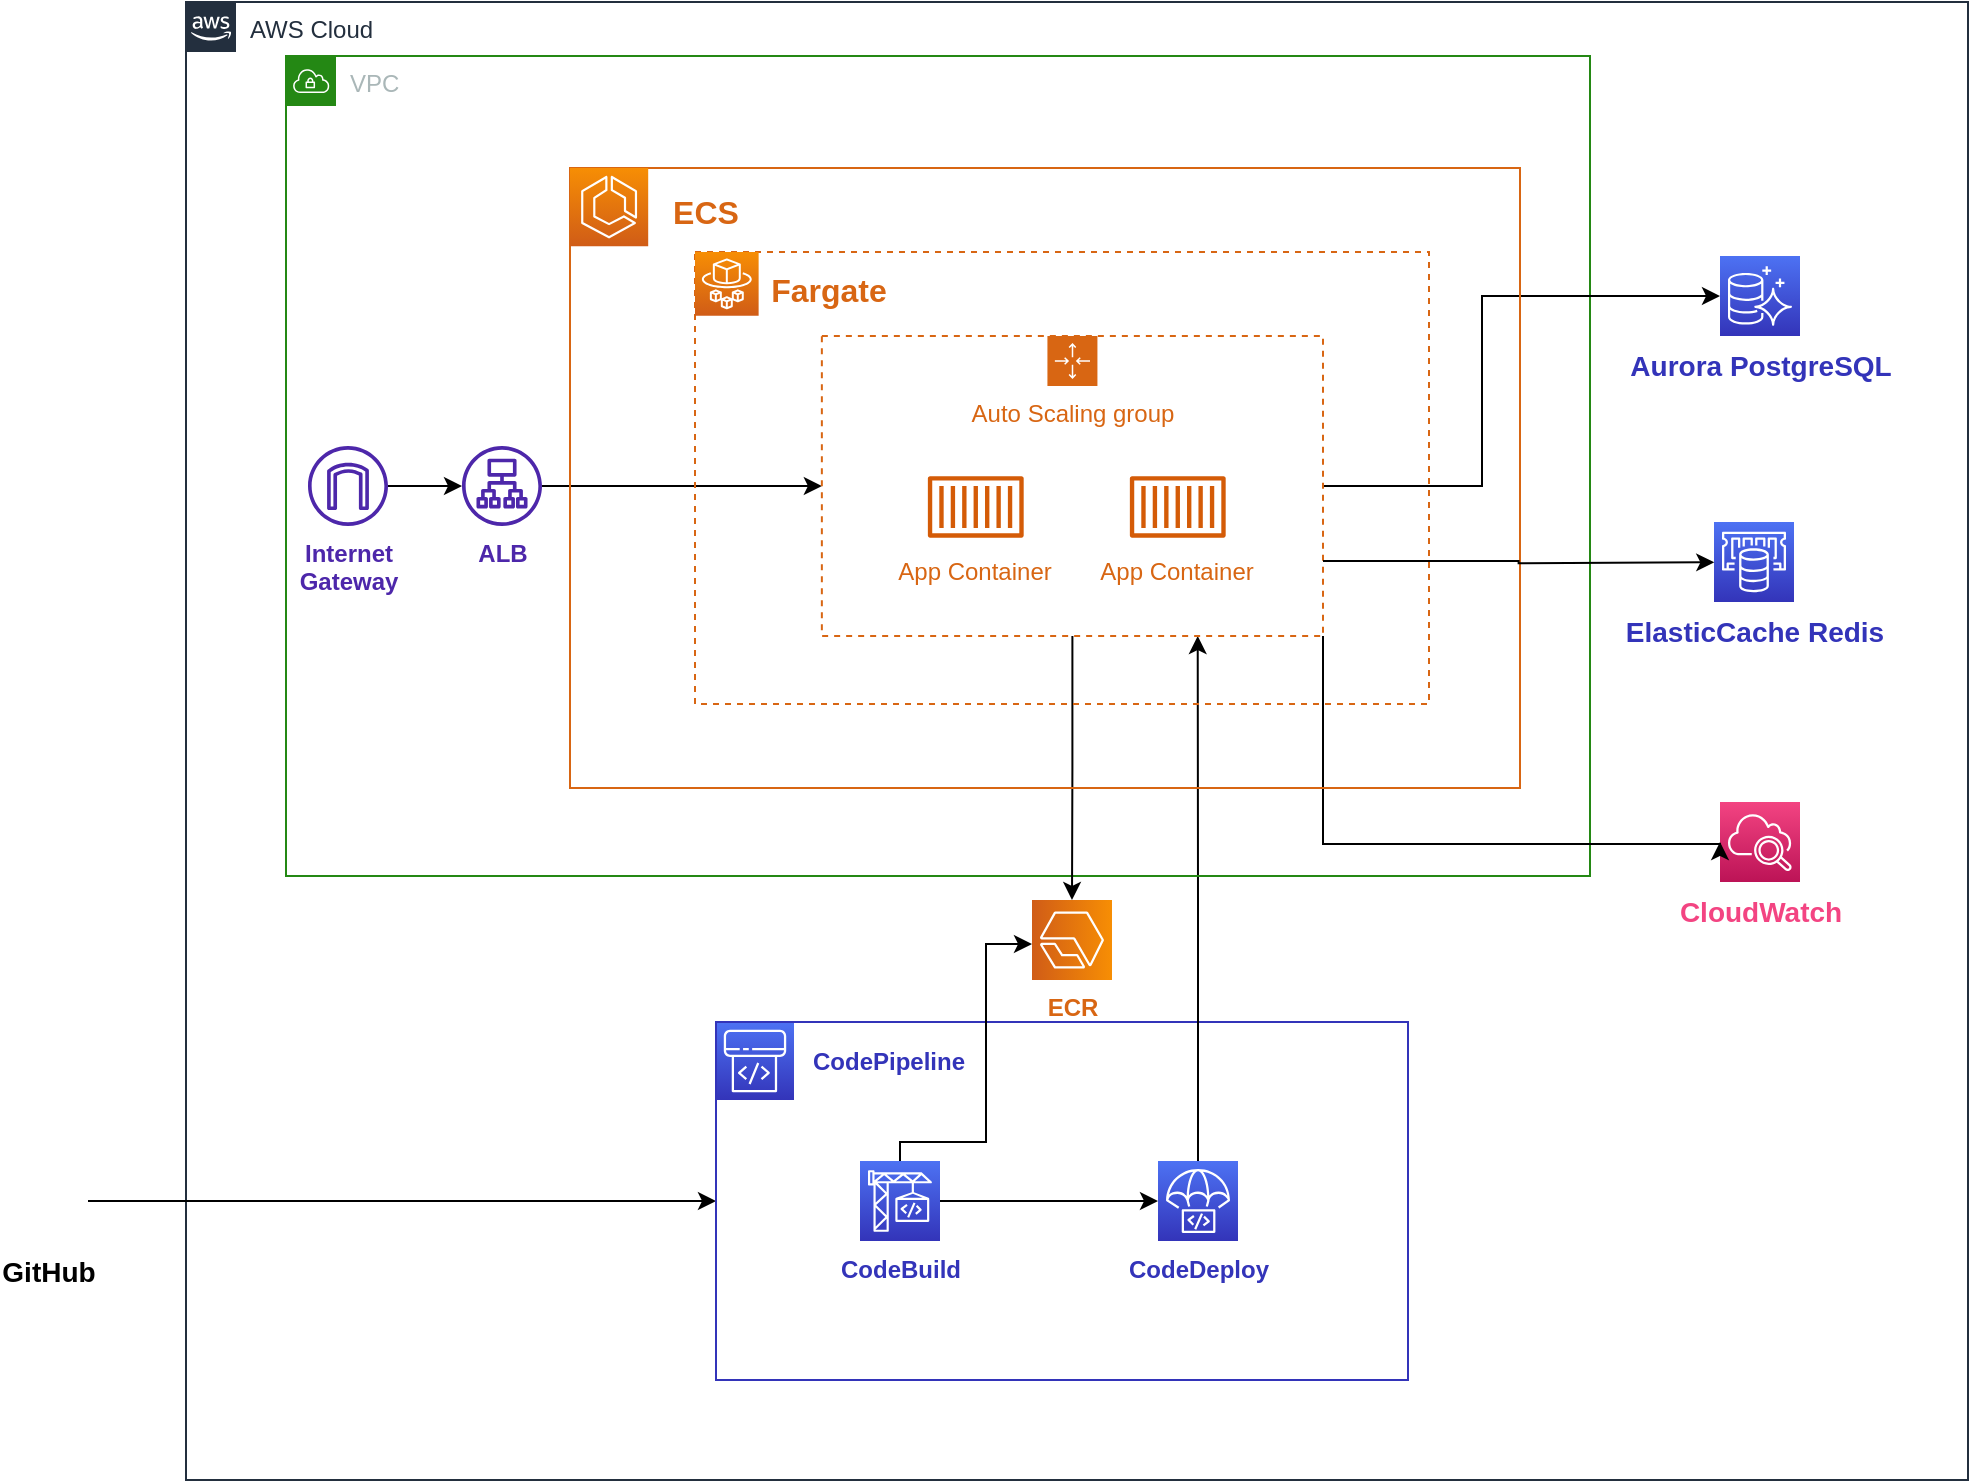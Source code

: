 <mxfile version="15.9.6" type="device"><diagram id="Ht1M8jgEwFfnCIfOTk4-" name="Page-1"><mxGraphModel dx="1854" dy="-453" grid="0" gridSize="10" guides="1" tooltips="1" connect="1" arrows="1" fold="1" page="1" pageScale="1" pageWidth="1169" pageHeight="827" math="0" shadow="0"><root><mxCell id="0"/><mxCell id="1" parent="0"/><mxCell id="gqwmnPpkaI-M9noucLJL-1" value="AWS Cloud" style="points=[[0,0],[0.25,0],[0.5,0],[0.75,0],[1,0],[1,0.25],[1,0.5],[1,0.75],[1,1],[0.75,1],[0.5,1],[0.25,1],[0,1],[0,0.75],[0,0.5],[0,0.25]];outlineConnect=0;gradientColor=none;html=1;whiteSpace=wrap;fontSize=12;fontStyle=0;container=1;pointerEvents=0;collapsible=0;recursiveResize=0;shape=mxgraph.aws4.group;grIcon=mxgraph.aws4.group_aws_cloud_alt;strokeColor=#232F3E;fillColor=none;verticalAlign=top;align=left;spacingLeft=30;fontColor=#232F3E;dashed=0;" parent="1" vertex="1"><mxGeometry x="181" y="1702" width="891" height="739" as="geometry"/></mxCell><mxCell id="WSRZuQr1RJAPf0D6KhBr-24" value="&lt;div style=&quot;text-align: left&quot;&gt;&lt;span style=&quot;font-size: 14px&quot;&gt;&lt;font face=&quot;arial, sans-serif&quot; color=&quot;#3334b9&quot;&gt;&lt;b&gt;Aurora PostgreSQL&lt;/b&gt;&lt;/font&gt;&lt;/span&gt;&lt;/div&gt;" style="sketch=0;points=[[0,0,0],[0.25,0,0],[0.5,0,0],[0.75,0,0],[1,0,0],[0,1,0],[0.25,1,0],[0.5,1,0],[0.75,1,0],[1,1,0],[0,0.25,0],[0,0.5,0],[0,0.75,0],[1,0.25,0],[1,0.5,0],[1,0.75,0]];outlineConnect=0;fontColor=#232F3E;gradientColor=#4D72F3;gradientDirection=north;fillColor=#3334B9;strokeColor=#ffffff;dashed=0;verticalLabelPosition=bottom;verticalAlign=top;align=center;html=1;fontSize=12;fontStyle=0;aspect=fixed;shape=mxgraph.aws4.resourceIcon;resIcon=mxgraph.aws4.aurora;" parent="gqwmnPpkaI-M9noucLJL-1" vertex="1"><mxGeometry x="767" y="127" width="40" height="40" as="geometry"/></mxCell><mxCell id="WSRZuQr1RJAPf0D6KhBr-31" value="&lt;b&gt;&lt;font color=&quot;#f34482&quot; style=&quot;font-size: 14px&quot;&gt;CloudWatch&lt;/font&gt;&lt;/b&gt;" style="sketch=0;points=[[0,0,0],[0.25,0,0],[0.5,0,0],[0.75,0,0],[1,0,0],[0,1,0],[0.25,1,0],[0.5,1,0],[0.75,1,0],[1,1,0],[0,0.25,0],[0,0.5,0],[0,0.75,0],[1,0.25,0],[1,0.5,0],[1,0.75,0]];points=[[0,0,0],[0.25,0,0],[0.5,0,0],[0.75,0,0],[1,0,0],[0,1,0],[0.25,1,0],[0.5,1,0],[0.75,1,0],[1,1,0],[0,0.25,0],[0,0.5,0],[0,0.75,0],[1,0.25,0],[1,0.5,0],[1,0.75,0]];outlineConnect=0;fontColor=#232F3E;gradientColor=#F34482;gradientDirection=north;fillColor=#BC1356;strokeColor=#ffffff;dashed=0;verticalLabelPosition=bottom;verticalAlign=top;align=center;html=1;fontSize=12;fontStyle=0;aspect=fixed;shape=mxgraph.aws4.resourceIcon;resIcon=mxgraph.aws4.cloudwatch_2;" parent="gqwmnPpkaI-M9noucLJL-1" vertex="1"><mxGeometry x="767" y="400" width="40" height="40" as="geometry"/></mxCell><mxCell id="WSRZuQr1RJAPf0D6KhBr-32" value="&lt;b&gt;&lt;font color=&quot;#3334b9&quot; style=&quot;font-size: 14px&quot;&gt;ElasticCache Redis&lt;/font&gt;&lt;/b&gt;" style="sketch=0;points=[[0,0,0],[0.25,0,0],[0.5,0,0],[0.75,0,0],[1,0,0],[0,1,0],[0.25,1,0],[0.5,1,0],[0.75,1,0],[1,1,0],[0,0.25,0],[0,0.5,0],[0,0.75,0],[1,0.25,0],[1,0.5,0],[1,0.75,0]];outlineConnect=0;fontColor=#232F3E;gradientColor=#4D72F3;gradientDirection=north;fillColor=#3334B9;strokeColor=#ffffff;dashed=0;verticalLabelPosition=bottom;verticalAlign=top;align=center;html=1;fontSize=12;fontStyle=0;aspect=fixed;shape=mxgraph.aws4.resourceIcon;resIcon=mxgraph.aws4.elasticache;" parent="gqwmnPpkaI-M9noucLJL-1" vertex="1"><mxGeometry x="764" y="260" width="40" height="40" as="geometry"/></mxCell><mxCell id="WSRZuQr1RJAPf0D6KhBr-22" style="edgeStyle=orthogonalEdgeStyle;rounded=0;orthogonalLoop=1;jettySize=auto;html=1;fontColor=#D86613;entryX=0;entryY=0.5;entryDx=0;entryDy=0;" parent="1" source="gqwmnPpkaI-M9noucLJL-34" target="gqwmnPpkaI-M9noucLJL-31" edge="1"><mxGeometry relative="1" as="geometry"/></mxCell><mxCell id="gqwmnPpkaI-M9noucLJL-34" value="&lt;b&gt;&lt;font color=&quot;#000000&quot; style=&quot;font-size: 14px&quot;&gt;GitHub&lt;/font&gt;&lt;/b&gt;" style="shape=image;html=1;verticalAlign=top;verticalLabelPosition=bottom;labelBackgroundColor=#ffffff;imageAspect=0;aspect=fixed;image=https://cdn0.iconfinder.com/data/icons/social-network-7/50/29-128.png;pointerEvents=0;fontFamily=Helvetica;fontSize=12;fontColor=#3334B9;strokeColor=#3334B9;fillColor=default;gradientColor=none;" parent="1" vertex="1"><mxGeometry x="92" y="2281.5" width="40" height="40" as="geometry"/></mxCell><mxCell id="WSRZuQr1RJAPf0D6KhBr-4" value="" style="group" parent="1" vertex="1" connectable="0"><mxGeometry x="446" y="2212" width="346" height="179" as="geometry"/></mxCell><mxCell id="gqwmnPpkaI-M9noucLJL-32" value="&lt;b&gt;&lt;font color=&quot;#3334b9&quot;&gt;CodePipeline&lt;/font&gt;&lt;/b&gt;" style="text;html=1;align=center;verticalAlign=middle;resizable=0;points=[];autosize=1;strokeColor=none;fillColor=none;fontSize=12;fontFamily=Helvetica;fontColor=default;" parent="WSRZuQr1RJAPf0D6KhBr-4" vertex="1"><mxGeometry x="43" y="10.5" width="86" height="18" as="geometry"/></mxCell><mxCell id="WSRZuQr1RJAPf0D6KhBr-3" value="" style="group" parent="WSRZuQr1RJAPf0D6KhBr-4" vertex="1" connectable="0"><mxGeometry width="346" height="179" as="geometry"/></mxCell><mxCell id="gqwmnPpkaI-M9noucLJL-29" value="" style="sketch=0;points=[[0,0,0],[0.25,0,0],[0.5,0,0],[0.75,0,0],[1,0,0],[0,1,0],[0.25,1,0],[0.5,1,0],[0.75,1,0],[1,1,0],[0,0.25,0],[0,0.5,0],[0,0.75,0],[1,0.25,0],[1,0.5,0],[1,0.75,0]];outlineConnect=0;fontColor=#232F3E;gradientColor=#4D72F3;gradientDirection=north;fillColor=#3334B9;strokeColor=#ffffff;dashed=0;verticalLabelPosition=bottom;verticalAlign=top;align=center;html=1;fontSize=12;fontStyle=0;aspect=fixed;shape=mxgraph.aws4.resourceIcon;resIcon=mxgraph.aws4.codepipeline;pointerEvents=0;fontFamily=Helvetica;" parent="WSRZuQr1RJAPf0D6KhBr-3" vertex="1"><mxGeometry width="39" height="39" as="geometry"/></mxCell><mxCell id="gqwmnPpkaI-M9noucLJL-31" value="" style="fillColor=none;strokeColor=#3334B9;verticalAlign=top;fontStyle=0;fontColor=#5A6C86;pointerEvents=0;fontFamily=Helvetica;fontSize=12;" parent="WSRZuQr1RJAPf0D6KhBr-3" vertex="1"><mxGeometry width="346" height="179" as="geometry"/></mxCell><mxCell id="gqwmnPpkaI-M9noucLJL-35" value="&lt;b&gt;&lt;font color=&quot;#3334b9&quot;&gt;CodeDeploy&lt;/font&gt;&lt;/b&gt;" style="sketch=0;points=[[0,0,0],[0.25,0,0],[0.5,0,0],[0.75,0,0],[1,0,0],[0,1,0],[0.25,1,0],[0.5,1,0],[0.75,1,0],[1,1,0],[0,0.25,0],[0,0.5,0],[0,0.75,0],[1,0.25,0],[1,0.5,0],[1,0.75,0]];outlineConnect=0;fontColor=#232F3E;gradientColor=#4D72F3;gradientDirection=north;fillColor=#3334B9;strokeColor=#ffffff;dashed=0;verticalLabelPosition=bottom;verticalAlign=top;align=center;html=1;fontSize=12;fontStyle=0;aspect=fixed;shape=mxgraph.aws4.resourceIcon;resIcon=mxgraph.aws4.codedeploy;pointerEvents=0;fontFamily=Helvetica;" parent="WSRZuQr1RJAPf0D6KhBr-3" vertex="1"><mxGeometry x="221" y="69.5" width="40" height="40" as="geometry"/></mxCell><mxCell id="WSRZuQr1RJAPf0D6KhBr-20" style="edgeStyle=orthogonalEdgeStyle;rounded=0;orthogonalLoop=1;jettySize=auto;html=1;fontColor=#D86613;" parent="WSRZuQr1RJAPf0D6KhBr-3" source="gqwmnPpkaI-M9noucLJL-36" target="gqwmnPpkaI-M9noucLJL-35" edge="1"><mxGeometry relative="1" as="geometry"/></mxCell><mxCell id="gqwmnPpkaI-M9noucLJL-36" value="&lt;b&gt;&lt;font color=&quot;#3334b9&quot;&gt;CodeBuild&lt;/font&gt;&lt;/b&gt;" style="sketch=0;points=[[0,0,0],[0.25,0,0],[0.5,0,0],[0.75,0,0],[1,0,0],[0,1,0],[0.25,1,0],[0.5,1,0],[0.75,1,0],[1,1,0],[0,0.25,0],[0,0.5,0],[0,0.75,0],[1,0.25,0],[1,0.5,0],[1,0.75,0]];outlineConnect=0;fontColor=#232F3E;gradientColor=#4D72F3;gradientDirection=north;fillColor=#3334B9;strokeColor=#ffffff;dashed=0;verticalLabelPosition=bottom;verticalAlign=top;align=center;html=1;fontSize=12;fontStyle=0;aspect=fixed;shape=mxgraph.aws4.resourceIcon;resIcon=mxgraph.aws4.codebuild;pointerEvents=0;fontFamily=Helvetica;" parent="WSRZuQr1RJAPf0D6KhBr-3" vertex="1"><mxGeometry x="72" y="69.5" width="40" height="40" as="geometry"/></mxCell><mxCell id="WSRZuQr1RJAPf0D6KhBr-9" style="edgeStyle=orthogonalEdgeStyle;rounded=0;orthogonalLoop=1;jettySize=auto;html=1;fontColor=#4D27AA;" parent="1" source="WSRZuQr1RJAPf0D6KhBr-6" target="gqwmnPpkaI-M9noucLJL-19" edge="1"><mxGeometry relative="1" as="geometry"/></mxCell><mxCell id="WSRZuQr1RJAPf0D6KhBr-10" value="" style="group" parent="1" vertex="1" connectable="0"><mxGeometry x="242" y="1924" width="117" height="40" as="geometry"/></mxCell><mxCell id="WSRZuQr1RJAPf0D6KhBr-6" value="&lt;b&gt;&lt;font color=&quot;#4d27aa&quot;&gt;ALB&lt;/font&gt;&lt;/b&gt;" style="sketch=0;outlineConnect=0;fontColor=#232F3E;gradientColor=none;fillColor=#4D27AA;strokeColor=none;dashed=0;verticalLabelPosition=bottom;verticalAlign=top;align=center;html=1;fontSize=12;fontStyle=0;aspect=fixed;pointerEvents=1;shape=mxgraph.aws4.application_load_balancer;" parent="WSRZuQr1RJAPf0D6KhBr-10" vertex="1"><mxGeometry x="77" width="40" height="40" as="geometry"/></mxCell><mxCell id="WSRZuQr1RJAPf0D6KhBr-7" value="&lt;b&gt;&lt;font color=&quot;#4d27aa&quot;&gt;Internet&lt;br&gt;Gateway&lt;/font&gt;&lt;/b&gt;" style="sketch=0;outlineConnect=0;fontColor=#232F3E;gradientColor=none;fillColor=#4D27AA;strokeColor=none;dashed=0;verticalLabelPosition=bottom;verticalAlign=top;align=center;html=1;fontSize=12;fontStyle=0;aspect=fixed;pointerEvents=1;shape=mxgraph.aws4.internet_gateway;" parent="WSRZuQr1RJAPf0D6KhBr-10" vertex="1"><mxGeometry width="40" height="40" as="geometry"/></mxCell><mxCell id="WSRZuQr1RJAPf0D6KhBr-8" value="" style="edgeStyle=orthogonalEdgeStyle;rounded=0;orthogonalLoop=1;jettySize=auto;html=1;fontColor=#4D27AA;" parent="WSRZuQr1RJAPf0D6KhBr-10" source="WSRZuQr1RJAPf0D6KhBr-7" target="WSRZuQr1RJAPf0D6KhBr-6" edge="1"><mxGeometry relative="1" as="geometry"/></mxCell><mxCell id="WSRZuQr1RJAPf0D6KhBr-11" value="&lt;b&gt;&lt;font color=&quot;#d86613&quot;&gt;ECR&lt;/font&gt;&lt;/b&gt;" style="sketch=0;points=[[0,0,0],[0.25,0,0],[0.5,0,0],[0.75,0,0],[1,0,0],[0,1,0],[0.25,1,0],[0.5,1,0],[0.75,1,0],[1,1,0],[0,0.25,0],[0,0.5,0],[0,0.75,0],[1,0.25,0],[1,0.5,0],[1,0.75,0]];outlineConnect=0;fontColor=#232F3E;gradientColor=#F78E04;gradientDirection=north;fillColor=#D05C17;strokeColor=#ffffff;dashed=0;verticalLabelPosition=bottom;verticalAlign=top;align=center;html=1;fontSize=12;fontStyle=0;aspect=fixed;shape=mxgraph.aws4.resourceIcon;resIcon=mxgraph.aws4.ecr;direction=south;" parent="1" vertex="1"><mxGeometry x="604" y="2151" width="40" height="40" as="geometry"/></mxCell><mxCell id="WSRZuQr1RJAPf0D6KhBr-14" style="edgeStyle=orthogonalEdgeStyle;rounded=0;orthogonalLoop=1;jettySize=auto;html=1;fontColor=#D86613;" parent="1" source="gqwmnPpkaI-M9noucLJL-36" target="WSRZuQr1RJAPf0D6KhBr-11" edge="1"><mxGeometry relative="1" as="geometry"><mxPoint x="538" y="2278" as="sourcePoint"/><mxPoint x="604" y="2181" as="targetPoint"/><Array as="points"><mxPoint x="538" y="2272"/><mxPoint x="581" y="2272"/><mxPoint x="581" y="2173"/></Array></mxGeometry></mxCell><mxCell id="WSRZuQr1RJAPf0D6KhBr-18" style="edgeStyle=orthogonalEdgeStyle;rounded=0;orthogonalLoop=1;jettySize=auto;html=1;entryX=0.75;entryY=1;entryDx=0;entryDy=0;fontColor=#D86613;" parent="1" source="gqwmnPpkaI-M9noucLJL-35" target="gqwmnPpkaI-M9noucLJL-19" edge="1"><mxGeometry relative="1" as="geometry"/></mxCell><mxCell id="gqwmnPpkaI-M9noucLJL-4" value="VPC" style="points=[[0,0],[0.25,0],[0.5,0],[0.75,0],[1,0],[1,0.25],[1,0.5],[1,0.75],[1,1],[0.75,1],[0.5,1],[0.25,1],[0,1],[0,0.75],[0,0.5],[0,0.25]];outlineConnect=0;gradientColor=none;html=1;whiteSpace=wrap;fontSize=12;fontStyle=0;container=1;pointerEvents=0;collapsible=0;recursiveResize=0;shape=mxgraph.aws4.group;grIcon=mxgraph.aws4.group_vpc;strokeColor=#248814;fillColor=none;verticalAlign=top;align=left;spacingLeft=30;fontColor=#AAB7B8;dashed=0;" parent="1" vertex="1"><mxGeometry x="231" y="1729" width="652" height="410" as="geometry"/></mxCell><mxCell id="WSRZuQr1RJAPf0D6KhBr-21" style="edgeStyle=orthogonalEdgeStyle;rounded=0;orthogonalLoop=1;jettySize=auto;html=1;fontColor=#D86613;" parent="1" source="gqwmnPpkaI-M9noucLJL-19" target="WSRZuQr1RJAPf0D6KhBr-11" edge="1"><mxGeometry relative="1" as="geometry"/></mxCell><mxCell id="gqwmnPpkaI-M9noucLJL-17" value="" style="group;strokeColor=#D86613;dashed=1;" parent="1" vertex="1" connectable="0"><mxGeometry x="435.5" y="1827" width="367.0" height="226" as="geometry"/></mxCell><mxCell id="gqwmnPpkaI-M9noucLJL-15" value="" style="sketch=0;points=[[0,0,0],[0.25,0,0],[0.5,0,0],[0.75,0,0],[1,0,0],[0,1,0],[0.25,1,0],[0.5,1,0],[0.75,1,0],[1,1,0],[0,0.25,0],[0,0.5,0],[0,0.75,0],[1,0.25,0],[1,0.5,0],[1,0.75,0]];outlineConnect=0;fontColor=#232F3E;gradientColor=#F78E04;gradientDirection=north;fillColor=#D05C17;strokeColor=#ffffff;dashed=0;verticalLabelPosition=bottom;verticalAlign=top;align=center;html=1;fontSize=12;fontStyle=0;aspect=fixed;shape=mxgraph.aws4.resourceIcon;resIcon=mxgraph.aws4.fargate;" parent="gqwmnPpkaI-M9noucLJL-17" vertex="1"><mxGeometry width="31.817" height="31.817" as="geometry"/></mxCell><mxCell id="gqwmnPpkaI-M9noucLJL-16" value="&lt;b&gt;Fargate&lt;/b&gt;" style="text;html=1;align=center;verticalAlign=middle;resizable=0;points=[];autosize=1;strokeColor=none;fillColor=none;fontSize=16;fontColor=#D86613;" parent="gqwmnPpkaI-M9noucLJL-17" vertex="1"><mxGeometry x="31.88" y="9.076" width="70" height="20" as="geometry"/></mxCell><mxCell id="WSRZuQr1RJAPf0D6KhBr-27" style="edgeStyle=orthogonalEdgeStyle;rounded=0;orthogonalLoop=1;jettySize=auto;html=1;entryX=0;entryY=0.5;entryDx=0;entryDy=0;entryPerimeter=0;fontColor=#3334B9;" parent="1" source="gqwmnPpkaI-M9noucLJL-19" target="WSRZuQr1RJAPf0D6KhBr-24" edge="1"><mxGeometry relative="1" as="geometry"><Array as="points"><mxPoint x="829" y="1944"/><mxPoint x="829" y="1849"/></Array></mxGeometry></mxCell><mxCell id="WSRZuQr1RJAPf0D6KhBr-34" style="edgeStyle=orthogonalEdgeStyle;rounded=0;orthogonalLoop=1;jettySize=auto;html=1;exitX=1;exitY=1;exitDx=0;exitDy=0;entryX=0;entryY=0.5;entryDx=0;entryDy=0;entryPerimeter=0;fontSize=14;fontColor=#F34482;" parent="1" source="gqwmnPpkaI-M9noucLJL-19" target="WSRZuQr1RJAPf0D6KhBr-31" edge="1"><mxGeometry relative="1" as="geometry"><Array as="points"><mxPoint x="750" y="2123"/></Array></mxGeometry></mxCell><mxCell id="gqwmnPpkaI-M9noucLJL-19" value="Auto Scaling group" style="points=[[0,0],[0.25,0],[0.5,0],[0.75,0],[1,0],[1,0.25],[1,0.5],[1,0.75],[1,1],[0.75,1],[0.5,1],[0.25,1],[0,1],[0,0.75],[0,0.5],[0,0.25]];outlineConnect=0;gradientColor=none;html=1;whiteSpace=wrap;fontSize=12;fontStyle=0;container=1;pointerEvents=0;collapsible=0;recursiveResize=0;shape=mxgraph.aws4.groupCenter;grIcon=mxgraph.aws4.group_auto_scaling_group;grStroke=1;strokeColor=#D86613;fillColor=none;verticalAlign=top;align=center;fontColor=#D86613;dashed=1;spacingTop=25;" parent="1" vertex="1"><mxGeometry x="498.93" y="1869" width="250.57" height="150" as="geometry"/></mxCell><mxCell id="gqwmnPpkaI-M9noucLJL-20" value="" style="sketch=0;outlineConnect=0;fontColor=#232F3E;gradientColor=none;fillColor=#D45B07;strokeColor=none;dashed=0;verticalLabelPosition=bottom;verticalAlign=top;align=center;html=1;fontSize=12;fontStyle=0;aspect=fixed;pointerEvents=1;shape=mxgraph.aws4.container_1;" parent="gqwmnPpkaI-M9noucLJL-19" vertex="1"><mxGeometry x="53.005" y="69.998" width="47.903" height="30.937" as="geometry"/></mxCell><mxCell id="gqwmnPpkaI-M9noucLJL-21" value="" style="sketch=0;outlineConnect=0;fontColor=#232F3E;gradientColor=none;fillColor=#D45B07;strokeColor=none;dashed=0;verticalLabelPosition=bottom;verticalAlign=top;align=center;html=1;fontSize=12;fontStyle=0;aspect=fixed;pointerEvents=1;shape=mxgraph.aws4.container_1;" parent="gqwmnPpkaI-M9noucLJL-19" vertex="1"><mxGeometry x="154.005" y="69.998" width="47.903" height="30.937" as="geometry"/></mxCell><mxCell id="gqwmnPpkaI-M9noucLJL-22" value="&lt;font style=&quot;font-size: 12px&quot;&gt;App Container&lt;/font&gt;" style="text;html=1;strokeColor=none;fillColor=none;align=center;verticalAlign=middle;whiteSpace=wrap;rounded=0;fontSize=16;fontColor=#D86613;" parent="gqwmnPpkaI-M9noucLJL-19" vertex="1"><mxGeometry x="24.5" y="101" width="105" height="30" as="geometry"/></mxCell><mxCell id="gqwmnPpkaI-M9noucLJL-24" value="&lt;font style=&quot;font-size: 12px&quot;&gt;App Container&lt;/font&gt;" style="text;html=1;strokeColor=none;fillColor=none;align=center;verticalAlign=middle;whiteSpace=wrap;rounded=0;fontSize=16;fontColor=#D86613;" parent="gqwmnPpkaI-M9noucLJL-19" vertex="1"><mxGeometry x="125.5" y="101" width="105" height="30" as="geometry"/></mxCell><mxCell id="gqwmnPpkaI-M9noucLJL-9" value="" style="group;fillColor=none;strokeColor=#D86613;container=0;" parent="1" vertex="1" connectable="0"><mxGeometry x="373" y="1785" width="475" height="310" as="geometry"/></mxCell><mxCell id="gqwmnPpkaI-M9noucLJL-7" value="" style="sketch=0;points=[[0,0,0],[0.25,0,0],[0.5,0,0],[0.75,0,0],[1,0,0],[0,1,0],[0.25,1,0],[0.5,1,0],[0.75,1,0],[1,1,0],[0,0.25,0],[0,0.5,0],[0,0.75,0],[1,0.25,0],[1,0.5,0],[1,0.75,0]];outlineConnect=0;fontColor=#232F3E;gradientColor=#F78E04;gradientDirection=north;fillColor=#D05C17;strokeColor=#ffffff;dashed=0;verticalLabelPosition=bottom;verticalAlign=top;align=center;html=1;fontSize=12;fontStyle=0;aspect=fixed;shape=mxgraph.aws4.resourceIcon;resIcon=mxgraph.aws4.ecs;" parent="1" vertex="1"><mxGeometry x="373" y="1785" width="39.1" height="39.1" as="geometry"/></mxCell><mxCell id="gqwmnPpkaI-M9noucLJL-8" value="&lt;font color=&quot;#d86613&quot; size=&quot;1&quot;&gt;&lt;b style=&quot;font-size: 16px&quot;&gt;ECS&lt;/b&gt;&lt;/font&gt;" style="text;html=1;strokeColor=none;fillColor=none;align=center;verticalAlign=middle;whiteSpace=wrap;rounded=0;" parent="1" vertex="1"><mxGeometry x="415.385" y="1794.666" width="52.358" height="24.96" as="geometry"/></mxCell><mxCell id="WSRZuQr1RJAPf0D6KhBr-30" style="edgeStyle=orthogonalEdgeStyle;rounded=0;orthogonalLoop=1;jettySize=auto;html=1;entryX=-0.065;entryY=0.464;entryDx=0;entryDy=0;entryPerimeter=0;fontColor=#FF3333;exitX=1;exitY=0.75;exitDx=0;exitDy=0;" parent="1" source="gqwmnPpkaI-M9noucLJL-19" edge="1"><mxGeometry relative="1" as="geometry"><mxPoint x="945.14" y="1982.149" as="targetPoint"/></mxGeometry></mxCell></root></mxGraphModel></diagram></mxfile>